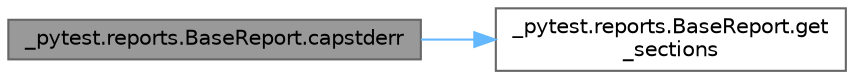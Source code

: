 digraph "_pytest.reports.BaseReport.capstderr"
{
 // LATEX_PDF_SIZE
  bgcolor="transparent";
  edge [fontname=Helvetica,fontsize=10,labelfontname=Helvetica,labelfontsize=10];
  node [fontname=Helvetica,fontsize=10,shape=box,height=0.2,width=0.4];
  rankdir="LR";
  Node1 [id="Node000001",label="_pytest.reports.BaseReport.capstderr",height=0.2,width=0.4,color="gray40", fillcolor="grey60", style="filled", fontcolor="black",tooltip=" "];
  Node1 -> Node2 [id="edge1_Node000001_Node000002",color="steelblue1",style="solid",tooltip=" "];
  Node2 [id="Node000002",label="_pytest.reports.BaseReport.get\l_sections",height=0.2,width=0.4,color="grey40", fillcolor="white", style="filled",URL="$class__pytest_1_1reports_1_1_base_report.html#af1ba03c9624985b23b2e993217234038",tooltip=" "];
}
